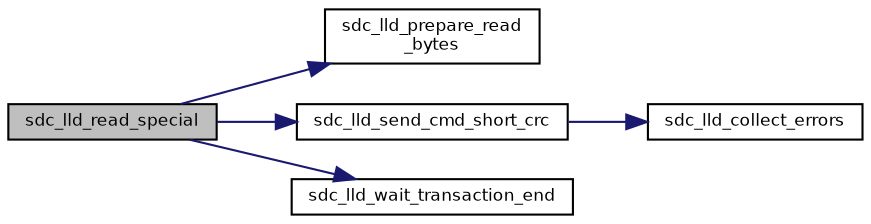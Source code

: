 digraph "sdc_lld_read_special"
{
  bgcolor="transparent";
  edge [fontname="Helvetica",fontsize="8",labelfontname="Helvetica",labelfontsize="8"];
  node [fontname="Helvetica",fontsize="8",shape=record];
  rankdir="LR";
  Node25 [label="sdc_lld_read_special",height=0.2,width=0.4,color="black", fillcolor="grey75", style="filled", fontcolor="black"];
  Node25 -> Node26 [color="midnightblue",fontsize="8",style="solid",fontname="Helvetica"];
  Node26 [label="sdc_lld_prepare_read\l_bytes",height=0.2,width=0.4,color="black",URL="$group___s_d_c.html#gac04000cc47010b27e1ea19d86817e6c0",tooltip="Prepares to handle read transaction. "];
  Node25 -> Node27 [color="midnightblue",fontsize="8",style="solid",fontname="Helvetica"];
  Node27 [label="sdc_lld_send_cmd_short_crc",height=0.2,width=0.4,color="black",URL="$group___s_d_c.html#ga93392c5297148eea683ec6d9bc79be3e",tooltip="Sends an SDIO command with a short response expected and CRC. "];
  Node27 -> Node28 [color="midnightblue",fontsize="8",style="solid",fontname="Helvetica"];
  Node28 [label="sdc_lld_collect_errors",height=0.2,width=0.4,color="black",URL="$group___s_d_c.html#ga2769aa9ad202410d6c0c79bc2b34f023",tooltip="Gets SDC errors. "];
  Node25 -> Node29 [color="midnightblue",fontsize="8",style="solid",fontname="Helvetica"];
  Node29 [label="sdc_lld_wait_transaction_end",height=0.2,width=0.4,color="black",URL="$group___s_d_c.html#ga542ddf3dbc261b8b9e86a2954ff171e0",tooltip="Wait end of data transaction and performs finalizations. "];
}
